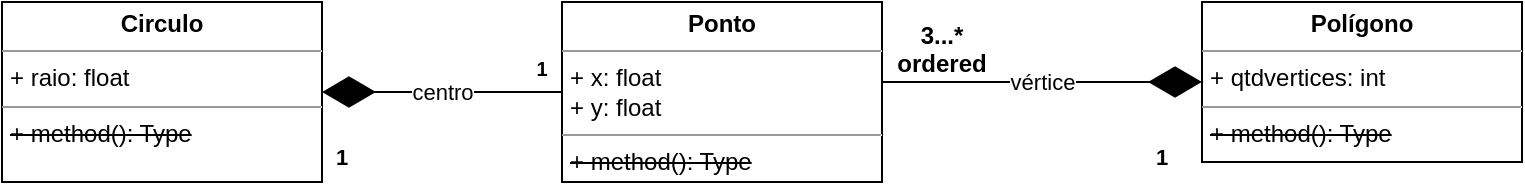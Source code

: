 <mxfile version="14.9.6" type="github"><diagram id="Ejz8ppNQxlPPdSL11NlU" name="Page-1"><mxGraphModel dx="1422" dy="762" grid="1" gridSize="10" guides="1" tooltips="1" connect="1" arrows="1" fold="1" page="1" pageScale="1" pageWidth="850" pageHeight="1100" math="0" shadow="0"><root><mxCell id="0"/><mxCell id="1" parent="0"/><mxCell id="er2sfAD_MVRSQ8VHoh68-4" value="&lt;p style=&quot;margin: 0px ; margin-top: 4px ; text-align: center&quot;&gt;&lt;b&gt;Circulo&lt;/b&gt;&lt;/p&gt;&lt;hr size=&quot;1&quot;&gt;&lt;p style=&quot;margin: 0px ; margin-left: 4px&quot;&gt;+ raio: float&lt;/p&gt;&lt;hr size=&quot;1&quot;&gt;&lt;p style=&quot;margin: 0px ; margin-left: 4px&quot;&gt;&lt;strike&gt;+ method(): Type&lt;/strike&gt;&lt;/p&gt;" style="verticalAlign=top;align=left;overflow=fill;fontSize=12;fontFamily=Helvetica;html=1;" vertex="1" parent="1"><mxGeometry x="70" y="270" width="160" height="90" as="geometry"/></mxCell><mxCell id="er2sfAD_MVRSQ8VHoh68-5" value="&lt;p style=&quot;margin: 0px ; margin-top: 4px ; text-align: center&quot;&gt;&lt;b&gt;Polígono&lt;/b&gt;&lt;/p&gt;&lt;hr size=&quot;1&quot;&gt;&lt;p style=&quot;margin: 0px ; margin-left: 4px&quot;&gt;+ qtdvertices: int&lt;/p&gt;&lt;hr size=&quot;1&quot;&gt;&lt;p style=&quot;margin: 0px ; margin-left: 4px&quot;&gt;&lt;strike&gt;+ method(): Type&lt;/strike&gt;&lt;/p&gt;" style="verticalAlign=top;align=left;overflow=fill;fontSize=12;fontFamily=Helvetica;html=1;" vertex="1" parent="1"><mxGeometry x="670" y="270" width="160" height="80" as="geometry"/></mxCell><mxCell id="er2sfAD_MVRSQ8VHoh68-6" value="&lt;p style=&quot;margin: 0px ; margin-top: 4px ; text-align: center&quot;&gt;&lt;b&gt;Ponto&lt;/b&gt;&lt;/p&gt;&lt;hr size=&quot;1&quot;&gt;&lt;p style=&quot;margin: 0px ; margin-left: 4px&quot;&gt;+ x: float&lt;/p&gt;&lt;p style=&quot;margin: 0px ; margin-left: 4px&quot;&gt;+ y: float&lt;/p&gt;&lt;hr size=&quot;1&quot;&gt;&lt;p style=&quot;margin: 0px ; margin-left: 4px&quot;&gt;&lt;strike&gt;+ method(): Type&lt;/strike&gt;&lt;/p&gt;" style="verticalAlign=top;align=left;overflow=fill;fontSize=12;fontFamily=Helvetica;html=1;" vertex="1" parent="1"><mxGeometry x="350" y="270" width="160" height="90" as="geometry"/></mxCell><mxCell id="er2sfAD_MVRSQ8VHoh68-7" value="centro" style="endArrow=diamondThin;endFill=1;endSize=24;html=1;exitX=0;exitY=0.5;exitDx=0;exitDy=0;entryX=1;entryY=0.5;entryDx=0;entryDy=0;" edge="1" parent="1" source="er2sfAD_MVRSQ8VHoh68-6" target="er2sfAD_MVRSQ8VHoh68-4"><mxGeometry width="160" relative="1" as="geometry"><mxPoint x="340" y="390" as="sourcePoint"/><mxPoint x="500" y="390" as="targetPoint"/></mxGeometry></mxCell><mxCell id="er2sfAD_MVRSQ8VHoh68-8" value="vértice" style="endArrow=diamondThin;endFill=1;endSize=24;html=1;" edge="1" parent="1" target="er2sfAD_MVRSQ8VHoh68-5"><mxGeometry width="160" relative="1" as="geometry"><mxPoint x="510" y="310" as="sourcePoint"/><mxPoint x="670" y="310" as="targetPoint"/></mxGeometry></mxCell><mxCell id="er2sfAD_MVRSQ8VHoh68-9" value="1" style="text;align=center;fontStyle=1;verticalAlign=middle;spacingLeft=3;spacingRight=3;strokeColor=none;rotatable=0;points=[[0,0.5],[1,0.5]];portConstraint=eastwest;fontSize=11;" vertex="1" parent="1"><mxGeometry x="610" y="334" width="80" height="26" as="geometry"/></mxCell><mxCell id="er2sfAD_MVRSQ8VHoh68-10" value="3...*&#10;ordered" style="text;align=center;fontStyle=1;verticalAlign=middle;spacingLeft=3;spacingRight=3;strokeColor=none;rotatable=0;points=[[0,0.5],[1,0.5]];portConstraint=eastwest;fontSize=12;" vertex="1" parent="1"><mxGeometry x="500" y="280" width="80" height="26" as="geometry"/></mxCell><mxCell id="er2sfAD_MVRSQ8VHoh68-11" value="1" style="text;align=center;fontStyle=1;verticalAlign=middle;spacingLeft=3;spacingRight=3;strokeColor=none;rotatable=0;points=[[0,0.5],[1,0.5]];portConstraint=eastwest;fontSize=11;" vertex="1" parent="1"><mxGeometry x="200" y="334" width="80" height="26" as="geometry"/></mxCell><mxCell id="er2sfAD_MVRSQ8VHoh68-12" value="1" style="text;align=center;fontStyle=1;verticalAlign=middle;spacingLeft=3;spacingRight=3;strokeColor=none;rotatable=0;points=[[0,0.5],[1,0.5]];portConstraint=eastwest;fontSize=10;" vertex="1" parent="1"><mxGeometry x="300" y="290" width="80" height="26" as="geometry"/></mxCell></root></mxGraphModel></diagram></mxfile>